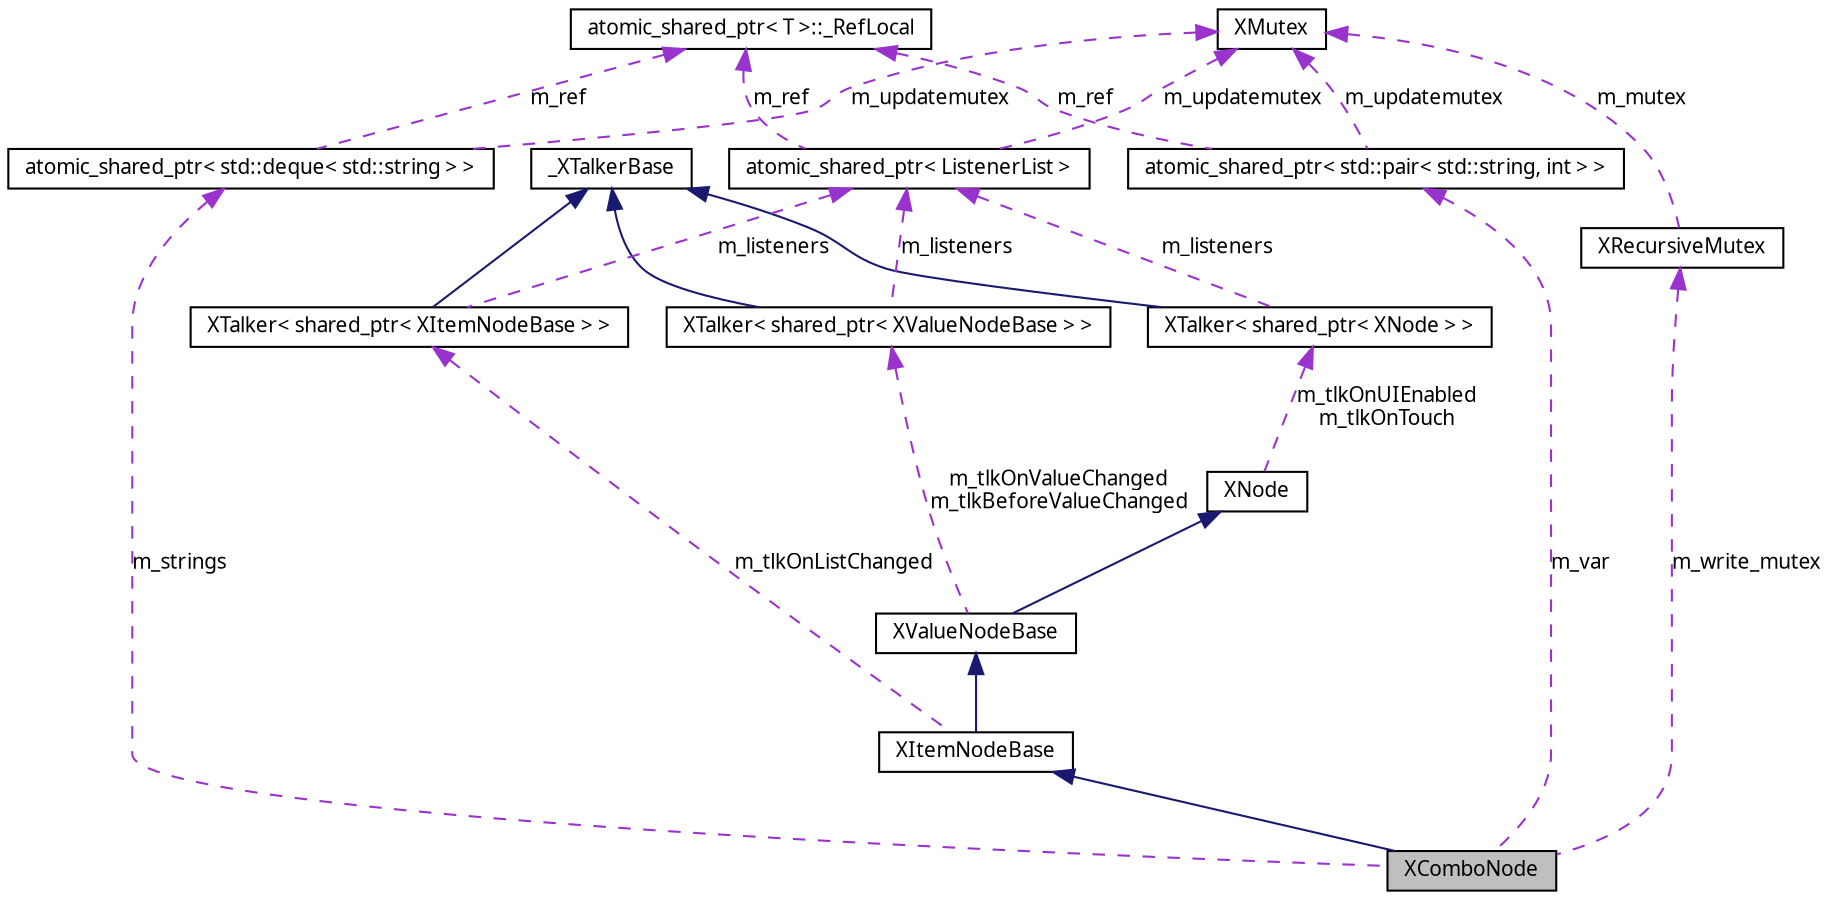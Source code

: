 digraph G
{
  edge [fontname="FreeSans.ttf",fontsize=10,labelfontname="FreeSans.ttf",labelfontsize=10];
  node [fontname="FreeSans.ttf",fontsize=10,shape=record];
  Node1 [label="XComboNode",height=0.2,width=0.4,color="black", fillcolor="grey75", style="filled" fontcolor="black"];
  Node2 -> Node1 [dir=back,color="midnightblue",fontsize=10,style="solid",fontname="FreeSans.ttf"];
  Node2 [label="XItemNodeBase",height=0.2,width=0.4,color="black", fillcolor="white", style="filled",URL="$class_x_item_node_base.html"];
  Node3 -> Node2 [dir=back,color="midnightblue",fontsize=10,style="solid",fontname="FreeSans.ttf"];
  Node3 [label="XValueNodeBase",height=0.2,width=0.4,color="black", fillcolor="white", style="filled",URL="$class_x_value_node_base.html"];
  Node4 -> Node3 [dir=back,color="midnightblue",fontsize=10,style="solid",fontname="FreeSans.ttf"];
  Node4 [label="XNode",height=0.2,width=0.4,color="black", fillcolor="white", style="filled",URL="$class_x_node.html"];
  Node5 -> Node4 [dir=back,color="darkorchid3",fontsize=10,style="dashed",label="m_tlkOnUIEnabled\nm_tlkOnTouch",fontname="FreeSans.ttf"];
  Node5 [label="XTalker\< shared_ptr\< XNode \> \>",height=0.2,width=0.4,color="black", fillcolor="white", style="filled",URL="$class_x_talker.html"];
  Node6 -> Node5 [dir=back,color="midnightblue",fontsize=10,style="solid",fontname="FreeSans.ttf"];
  Node6 [label="_XTalkerBase",height=0.2,width=0.4,color="black", fillcolor="white", style="filled",URL="$class___x_talker_base.html"];
  Node7 -> Node5 [dir=back,color="darkorchid3",fontsize=10,style="dashed",label="m_listeners",fontname="FreeSans.ttf"];
  Node7 [label="atomic_shared_ptr\< ListenerList \>",height=0.2,width=0.4,color="black", fillcolor="white", style="filled",URL="$classatomic__shared__ptr.html"];
  Node8 -> Node7 [dir=back,color="darkorchid3",fontsize=10,style="dashed",label="m_ref",fontname="FreeSans.ttf"];
  Node8 [label="atomic_shared_ptr\< T \>::_RefLocal",height=0.2,width=0.4,color="black", fillcolor="white", style="filled",URL="$structatomic__shared__ptr_1_1___ref_local.html"];
  Node9 -> Node7 [dir=back,color="darkorchid3",fontsize=10,style="dashed",label="m_updatemutex",fontname="FreeSans.ttf"];
  Node9 [label="XMutex",height=0.2,width=0.4,color="black", fillcolor="white", style="filled",URL="$class_x_mutex.html"];
  Node10 -> Node3 [dir=back,color="darkorchid3",fontsize=10,style="dashed",label="m_tlkOnValueChanged\nm_tlkBeforeValueChanged",fontname="FreeSans.ttf"];
  Node10 [label="XTalker\< shared_ptr\< XValueNodeBase \> \>",height=0.2,width=0.4,color="black", fillcolor="white", style="filled",URL="$class_x_talker.html"];
  Node6 -> Node10 [dir=back,color="midnightblue",fontsize=10,style="solid",fontname="FreeSans.ttf"];
  Node7 -> Node10 [dir=back,color="darkorchid3",fontsize=10,style="dashed",label="m_listeners",fontname="FreeSans.ttf"];
  Node11 -> Node2 [dir=back,color="darkorchid3",fontsize=10,style="dashed",label="m_tlkOnListChanged",fontname="FreeSans.ttf"];
  Node11 [label="XTalker\< shared_ptr\< XItemNodeBase \> \>",height=0.2,width=0.4,color="black", fillcolor="white", style="filled",URL="$class_x_talker.html"];
  Node6 -> Node11 [dir=back,color="midnightblue",fontsize=10,style="solid",fontname="FreeSans.ttf"];
  Node7 -> Node11 [dir=back,color="darkorchid3",fontsize=10,style="dashed",label="m_listeners",fontname="FreeSans.ttf"];
  Node12 -> Node1 [dir=back,color="darkorchid3",fontsize=10,style="dashed",label="m_var",fontname="FreeSans.ttf"];
  Node12 [label="atomic_shared_ptr\< std::pair\< std::string, int \> \>",height=0.2,width=0.4,color="black", fillcolor="white", style="filled",URL="$classatomic__shared__ptr.html"];
  Node8 -> Node12 [dir=back,color="darkorchid3",fontsize=10,style="dashed",label="m_ref",fontname="FreeSans.ttf"];
  Node9 -> Node12 [dir=back,color="darkorchid3",fontsize=10,style="dashed",label="m_updatemutex",fontname="FreeSans.ttf"];
  Node13 -> Node1 [dir=back,color="darkorchid3",fontsize=10,style="dashed",label="m_write_mutex",fontname="FreeSans.ttf"];
  Node13 [label="XRecursiveMutex",height=0.2,width=0.4,color="black", fillcolor="white", style="filled",URL="$class_x_recursive_mutex.html"];
  Node9 -> Node13 [dir=back,color="darkorchid3",fontsize=10,style="dashed",label="m_mutex",fontname="FreeSans.ttf"];
  Node14 -> Node1 [dir=back,color="darkorchid3",fontsize=10,style="dashed",label="m_strings",fontname="FreeSans.ttf"];
  Node14 [label="atomic_shared_ptr\< std::deque\< std::string \> \>",height=0.2,width=0.4,color="black", fillcolor="white", style="filled",URL="$classatomic__shared__ptr.html"];
  Node8 -> Node14 [dir=back,color="darkorchid3",fontsize=10,style="dashed",label="m_ref",fontname="FreeSans.ttf"];
  Node9 -> Node14 [dir=back,color="darkorchid3",fontsize=10,style="dashed",label="m_updatemutex",fontname="FreeSans.ttf"];
}
